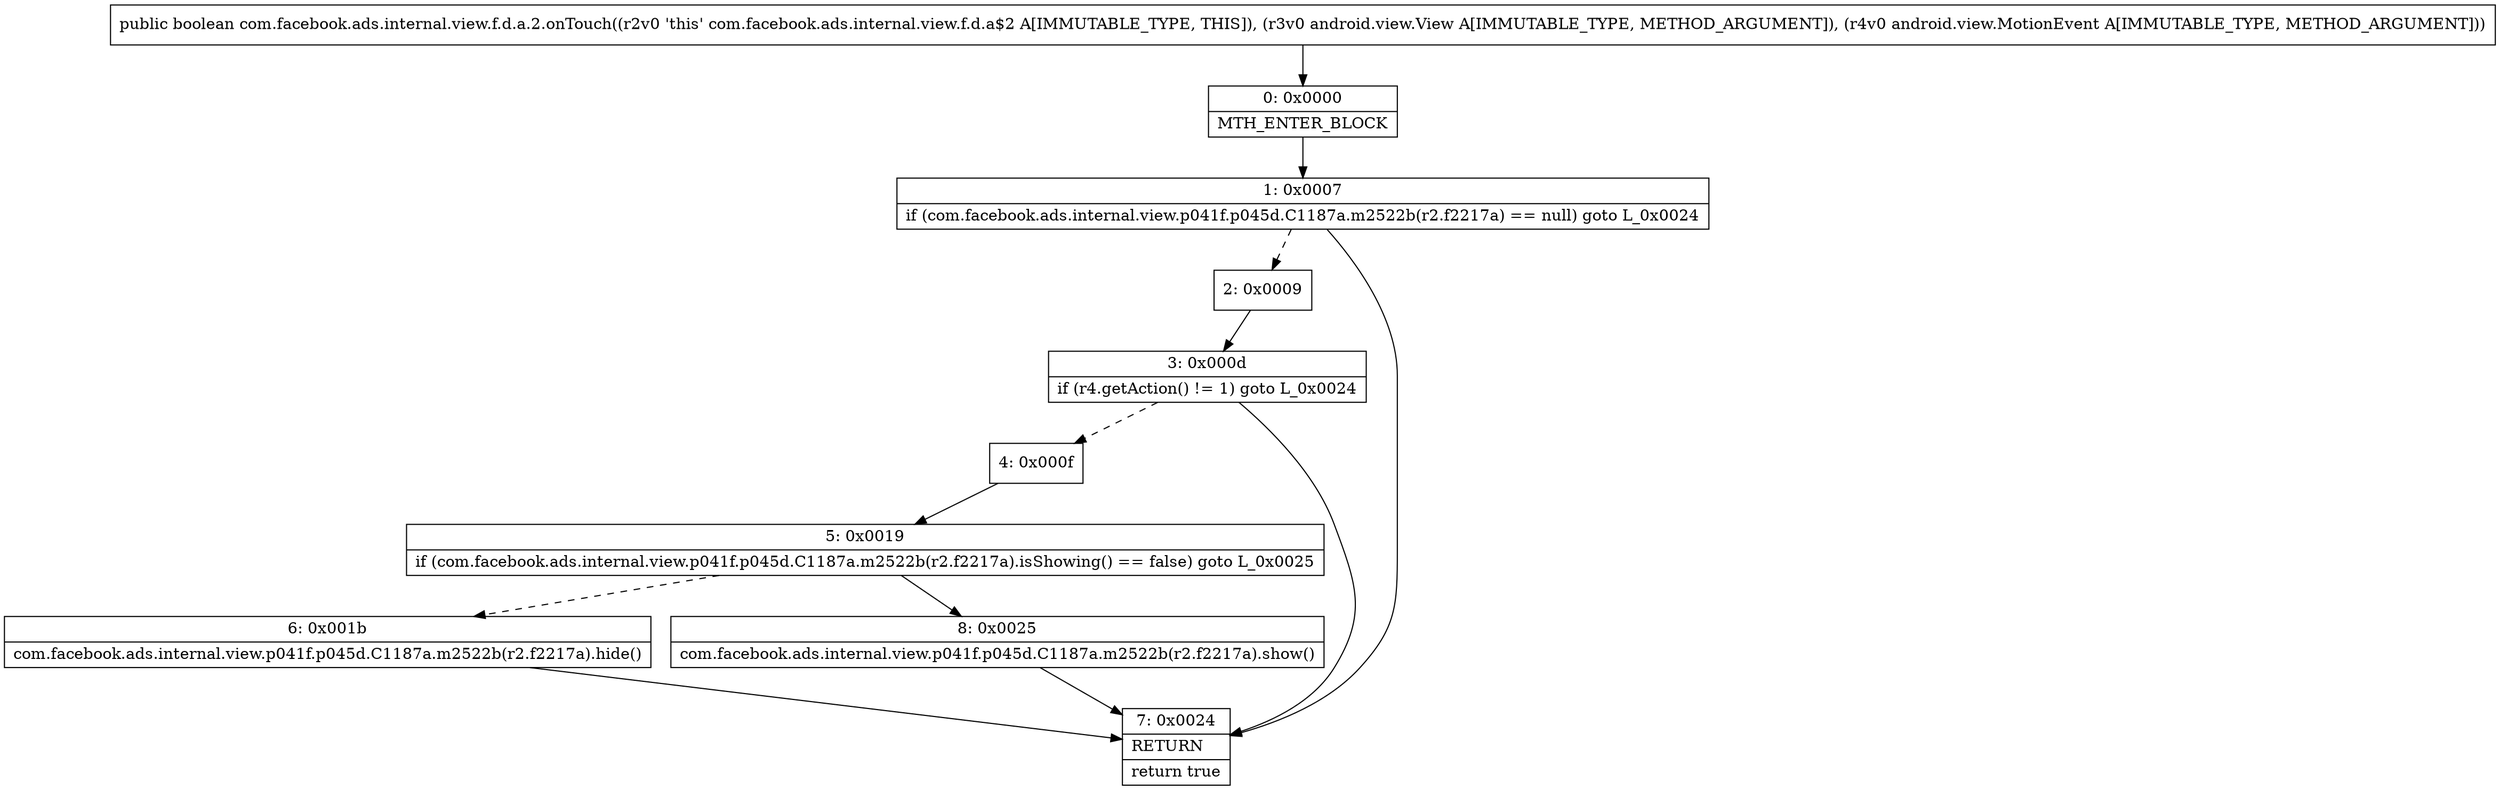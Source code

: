 digraph "CFG forcom.facebook.ads.internal.view.f.d.a.2.onTouch(Landroid\/view\/View;Landroid\/view\/MotionEvent;)Z" {
Node_0 [shape=record,label="{0\:\ 0x0000|MTH_ENTER_BLOCK\l}"];
Node_1 [shape=record,label="{1\:\ 0x0007|if (com.facebook.ads.internal.view.p041f.p045d.C1187a.m2522b(r2.f2217a) == null) goto L_0x0024\l}"];
Node_2 [shape=record,label="{2\:\ 0x0009}"];
Node_3 [shape=record,label="{3\:\ 0x000d|if (r4.getAction() != 1) goto L_0x0024\l}"];
Node_4 [shape=record,label="{4\:\ 0x000f}"];
Node_5 [shape=record,label="{5\:\ 0x0019|if (com.facebook.ads.internal.view.p041f.p045d.C1187a.m2522b(r2.f2217a).isShowing() == false) goto L_0x0025\l}"];
Node_6 [shape=record,label="{6\:\ 0x001b|com.facebook.ads.internal.view.p041f.p045d.C1187a.m2522b(r2.f2217a).hide()\l}"];
Node_7 [shape=record,label="{7\:\ 0x0024|RETURN\l|return true\l}"];
Node_8 [shape=record,label="{8\:\ 0x0025|com.facebook.ads.internal.view.p041f.p045d.C1187a.m2522b(r2.f2217a).show()\l}"];
MethodNode[shape=record,label="{public boolean com.facebook.ads.internal.view.f.d.a.2.onTouch((r2v0 'this' com.facebook.ads.internal.view.f.d.a$2 A[IMMUTABLE_TYPE, THIS]), (r3v0 android.view.View A[IMMUTABLE_TYPE, METHOD_ARGUMENT]), (r4v0 android.view.MotionEvent A[IMMUTABLE_TYPE, METHOD_ARGUMENT])) }"];
MethodNode -> Node_0;
Node_0 -> Node_1;
Node_1 -> Node_2[style=dashed];
Node_1 -> Node_7;
Node_2 -> Node_3;
Node_3 -> Node_4[style=dashed];
Node_3 -> Node_7;
Node_4 -> Node_5;
Node_5 -> Node_6[style=dashed];
Node_5 -> Node_8;
Node_6 -> Node_7;
Node_8 -> Node_7;
}

